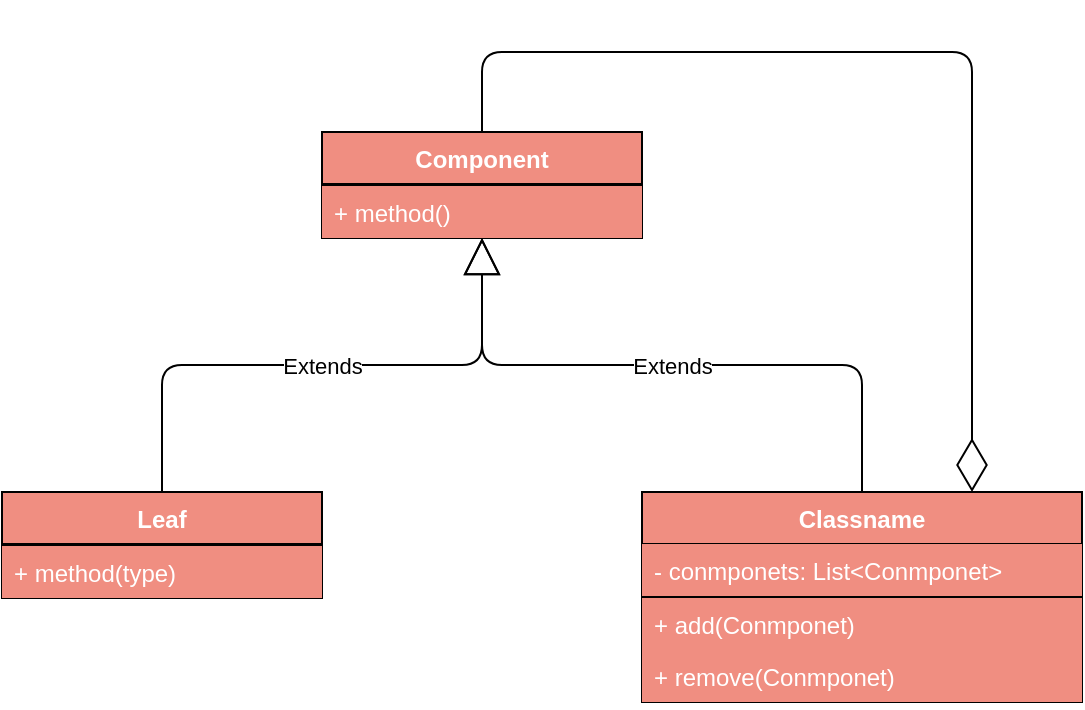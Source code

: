 <mxfile version="12.4.8" type="github">
  <diagram id="aeQ1GJOLQKd9T9Asw0X8" name="Page-1">
    <mxGraphModel dx="1186" dy="741" grid="1" gridSize="10" guides="1" tooltips="1" connect="1" arrows="1" fold="1" page="1" pageScale="1" pageWidth="827" pageHeight="1169" math="0" shadow="0">
      <root>
        <mxCell id="0"/>
        <mxCell id="1" parent="0"/>
        <mxCell id="DxELhOo_2YTS3cSiKHGR-1" value="Component" style="swimlane;fontStyle=1;align=center;verticalAlign=top;childLayout=stackLayout;horizontal=1;startSize=26;horizontalStack=0;resizeParent=1;resizeParentMax=0;resizeLast=0;collapsible=1;marginBottom=0;fillColor=#F08E81;fontColor=#FFFFFF;" parent="1" vertex="1">
          <mxGeometry x="290" y="110" width="160" height="53" as="geometry"/>
        </mxCell>
        <mxCell id="DxELhOo_2YTS3cSiKHGR-3" value="" style="line;strokeWidth=1;fillColor=#F08E81;align=left;verticalAlign=middle;spacingTop=-1;spacingLeft=3;spacingRight=3;rotatable=0;labelPosition=right;points=[];portConstraint=eastwest;fontColor=#FFFFFF;" parent="DxELhOo_2YTS3cSiKHGR-1" vertex="1">
          <mxGeometry y="26" width="160" height="1" as="geometry"/>
        </mxCell>
        <mxCell id="DxELhOo_2YTS3cSiKHGR-14" value="+ method()" style="text;strokeColor=none;fillColor=#F08E81;align=left;verticalAlign=top;spacingLeft=4;spacingRight=4;overflow=hidden;rotatable=0;points=[[0,0.5],[1,0.5]];portConstraint=eastwest;fontColor=#FFFFFF;" parent="DxELhOo_2YTS3cSiKHGR-1" vertex="1">
          <mxGeometry y="27" width="160" height="26" as="geometry"/>
        </mxCell>
        <mxCell id="DxELhOo_2YTS3cSiKHGR-5" value="Classname" style="swimlane;fontStyle=1;align=center;verticalAlign=top;childLayout=stackLayout;horizontal=1;startSize=26;horizontalStack=0;resizeParent=1;resizeParentMax=0;resizeLast=0;collapsible=1;marginBottom=0;fillColor=#F08E81;fontColor=#FFFFFF;" parent="1" vertex="1">
          <mxGeometry x="450" y="290" width="220" height="105" as="geometry"/>
        </mxCell>
        <mxCell id="DxELhOo_2YTS3cSiKHGR-6" value="- conmponets: List&lt;Conmponet&gt;" style="text;strokeColor=none;fillColor=#F08E81;align=left;verticalAlign=top;spacingLeft=4;spacingRight=4;overflow=hidden;rotatable=0;points=[[0,0.5],[1,0.5]];portConstraint=eastwest;fontColor=#FFFFFF;" parent="DxELhOo_2YTS3cSiKHGR-5" vertex="1">
          <mxGeometry y="26" width="220" height="26" as="geometry"/>
        </mxCell>
        <mxCell id="DxELhOo_2YTS3cSiKHGR-7" value="" style="line;strokeWidth=1;fillColor=#F08E81;align=left;verticalAlign=middle;spacingTop=-1;spacingLeft=3;spacingRight=3;rotatable=0;labelPosition=right;points=[];portConstraint=eastwest;fontColor=#FFFFFF;" parent="DxELhOo_2YTS3cSiKHGR-5" vertex="1">
          <mxGeometry y="52" width="220" height="1" as="geometry"/>
        </mxCell>
        <mxCell id="DxELhOo_2YTS3cSiKHGR-8" value="+ add(Conmponet)" style="text;strokeColor=none;fillColor=#F08E81;align=left;verticalAlign=top;spacingLeft=4;spacingRight=4;overflow=hidden;rotatable=0;points=[[0,0.5],[1,0.5]];portConstraint=eastwest;fontColor=#FFFFFF;" parent="DxELhOo_2YTS3cSiKHGR-5" vertex="1">
          <mxGeometry y="53" width="220" height="26" as="geometry"/>
        </mxCell>
        <mxCell id="DxELhOo_2YTS3cSiKHGR-15" value="+ remove(Conmponet)" style="text;strokeColor=none;fillColor=#F08E81;align=left;verticalAlign=top;spacingLeft=4;spacingRight=4;overflow=hidden;rotatable=0;points=[[0,0.5],[1,0.5]];portConstraint=eastwest;fontColor=#FFFFFF;" parent="DxELhOo_2YTS3cSiKHGR-5" vertex="1">
          <mxGeometry y="79" width="220" height="26" as="geometry"/>
        </mxCell>
        <mxCell id="DxELhOo_2YTS3cSiKHGR-9" value="Leaf" style="swimlane;fontStyle=1;align=center;verticalAlign=top;childLayout=stackLayout;horizontal=1;startSize=26;horizontalStack=0;resizeParent=1;resizeParentMax=0;resizeLast=0;collapsible=1;marginBottom=0;fillColor=#F08E81;fontColor=#FFFFFF;" parent="1" vertex="1">
          <mxGeometry x="130" y="290" width="160" height="53" as="geometry"/>
        </mxCell>
        <mxCell id="DxELhOo_2YTS3cSiKHGR-11" value="" style="line;strokeWidth=1;fillColor=#F08E81;align=left;verticalAlign=middle;spacingTop=-1;spacingLeft=3;spacingRight=3;rotatable=0;labelPosition=right;points=[];portConstraint=eastwest;fontColor=#FFFFFF;" parent="DxELhOo_2YTS3cSiKHGR-9" vertex="1">
          <mxGeometry y="26" width="160" height="1" as="geometry"/>
        </mxCell>
        <mxCell id="DxELhOo_2YTS3cSiKHGR-12" value="+ method(type)" style="text;strokeColor=none;fillColor=#F08E81;align=left;verticalAlign=top;spacingLeft=4;spacingRight=4;overflow=hidden;rotatable=0;points=[[0,0.5],[1,0.5]];portConstraint=eastwest;fontColor=#FFFFFF;" parent="DxELhOo_2YTS3cSiKHGR-9" vertex="1">
          <mxGeometry y="27" width="160" height="26" as="geometry"/>
        </mxCell>
        <mxCell id="DxELhOo_2YTS3cSiKHGR-16" value="Extends" style="endArrow=block;endSize=16;endFill=0;html=1;fontColor=#000000;exitX=0.5;exitY=0;exitDx=0;exitDy=0;edgeStyle=orthogonalEdgeStyle;entryX=0.5;entryY=1;entryDx=0;entryDy=0;" parent="1" source="DxELhOo_2YTS3cSiKHGR-9" target="DxELhOo_2YTS3cSiKHGR-1" edge="1">
          <mxGeometry width="160" relative="1" as="geometry">
            <mxPoint x="107" y="520" as="sourcePoint"/>
            <mxPoint x="327" y="190" as="targetPoint"/>
          </mxGeometry>
        </mxCell>
        <mxCell id="DxELhOo_2YTS3cSiKHGR-17" value="Extends" style="endArrow=block;endSize=16;endFill=0;html=1;fontColor=#000000;exitX=0.5;exitY=0;exitDx=0;exitDy=0;entryX=0.5;entryY=1;entryDx=0;entryDy=0;edgeStyle=orthogonalEdgeStyle;" parent="1" source="DxELhOo_2YTS3cSiKHGR-5" target="DxELhOo_2YTS3cSiKHGR-1" edge="1">
          <mxGeometry width="160" relative="1" as="geometry">
            <mxPoint x="137" y="500" as="sourcePoint"/>
            <mxPoint x="457" y="230" as="targetPoint"/>
          </mxGeometry>
        </mxCell>
        <mxCell id="DxELhOo_2YTS3cSiKHGR-18" value="" style="endArrow=diamondThin;endFill=0;endSize=24;html=1;fontColor=#000000;entryX=0.75;entryY=0;entryDx=0;entryDy=0;exitX=0.5;exitY=0;exitDx=0;exitDy=0;edgeStyle=orthogonalEdgeStyle;" parent="1" source="DxELhOo_2YTS3cSiKHGR-1" target="DxELhOo_2YTS3cSiKHGR-5" edge="1">
          <mxGeometry width="160" relative="1" as="geometry">
            <mxPoint x="187" y="510" as="sourcePoint"/>
            <mxPoint x="347" y="510" as="targetPoint"/>
            <Array as="points">
              <mxPoint x="370" y="70"/>
              <mxPoint x="615" y="70"/>
            </Array>
          </mxGeometry>
        </mxCell>
      </root>
    </mxGraphModel>
  </diagram>
</mxfile>
